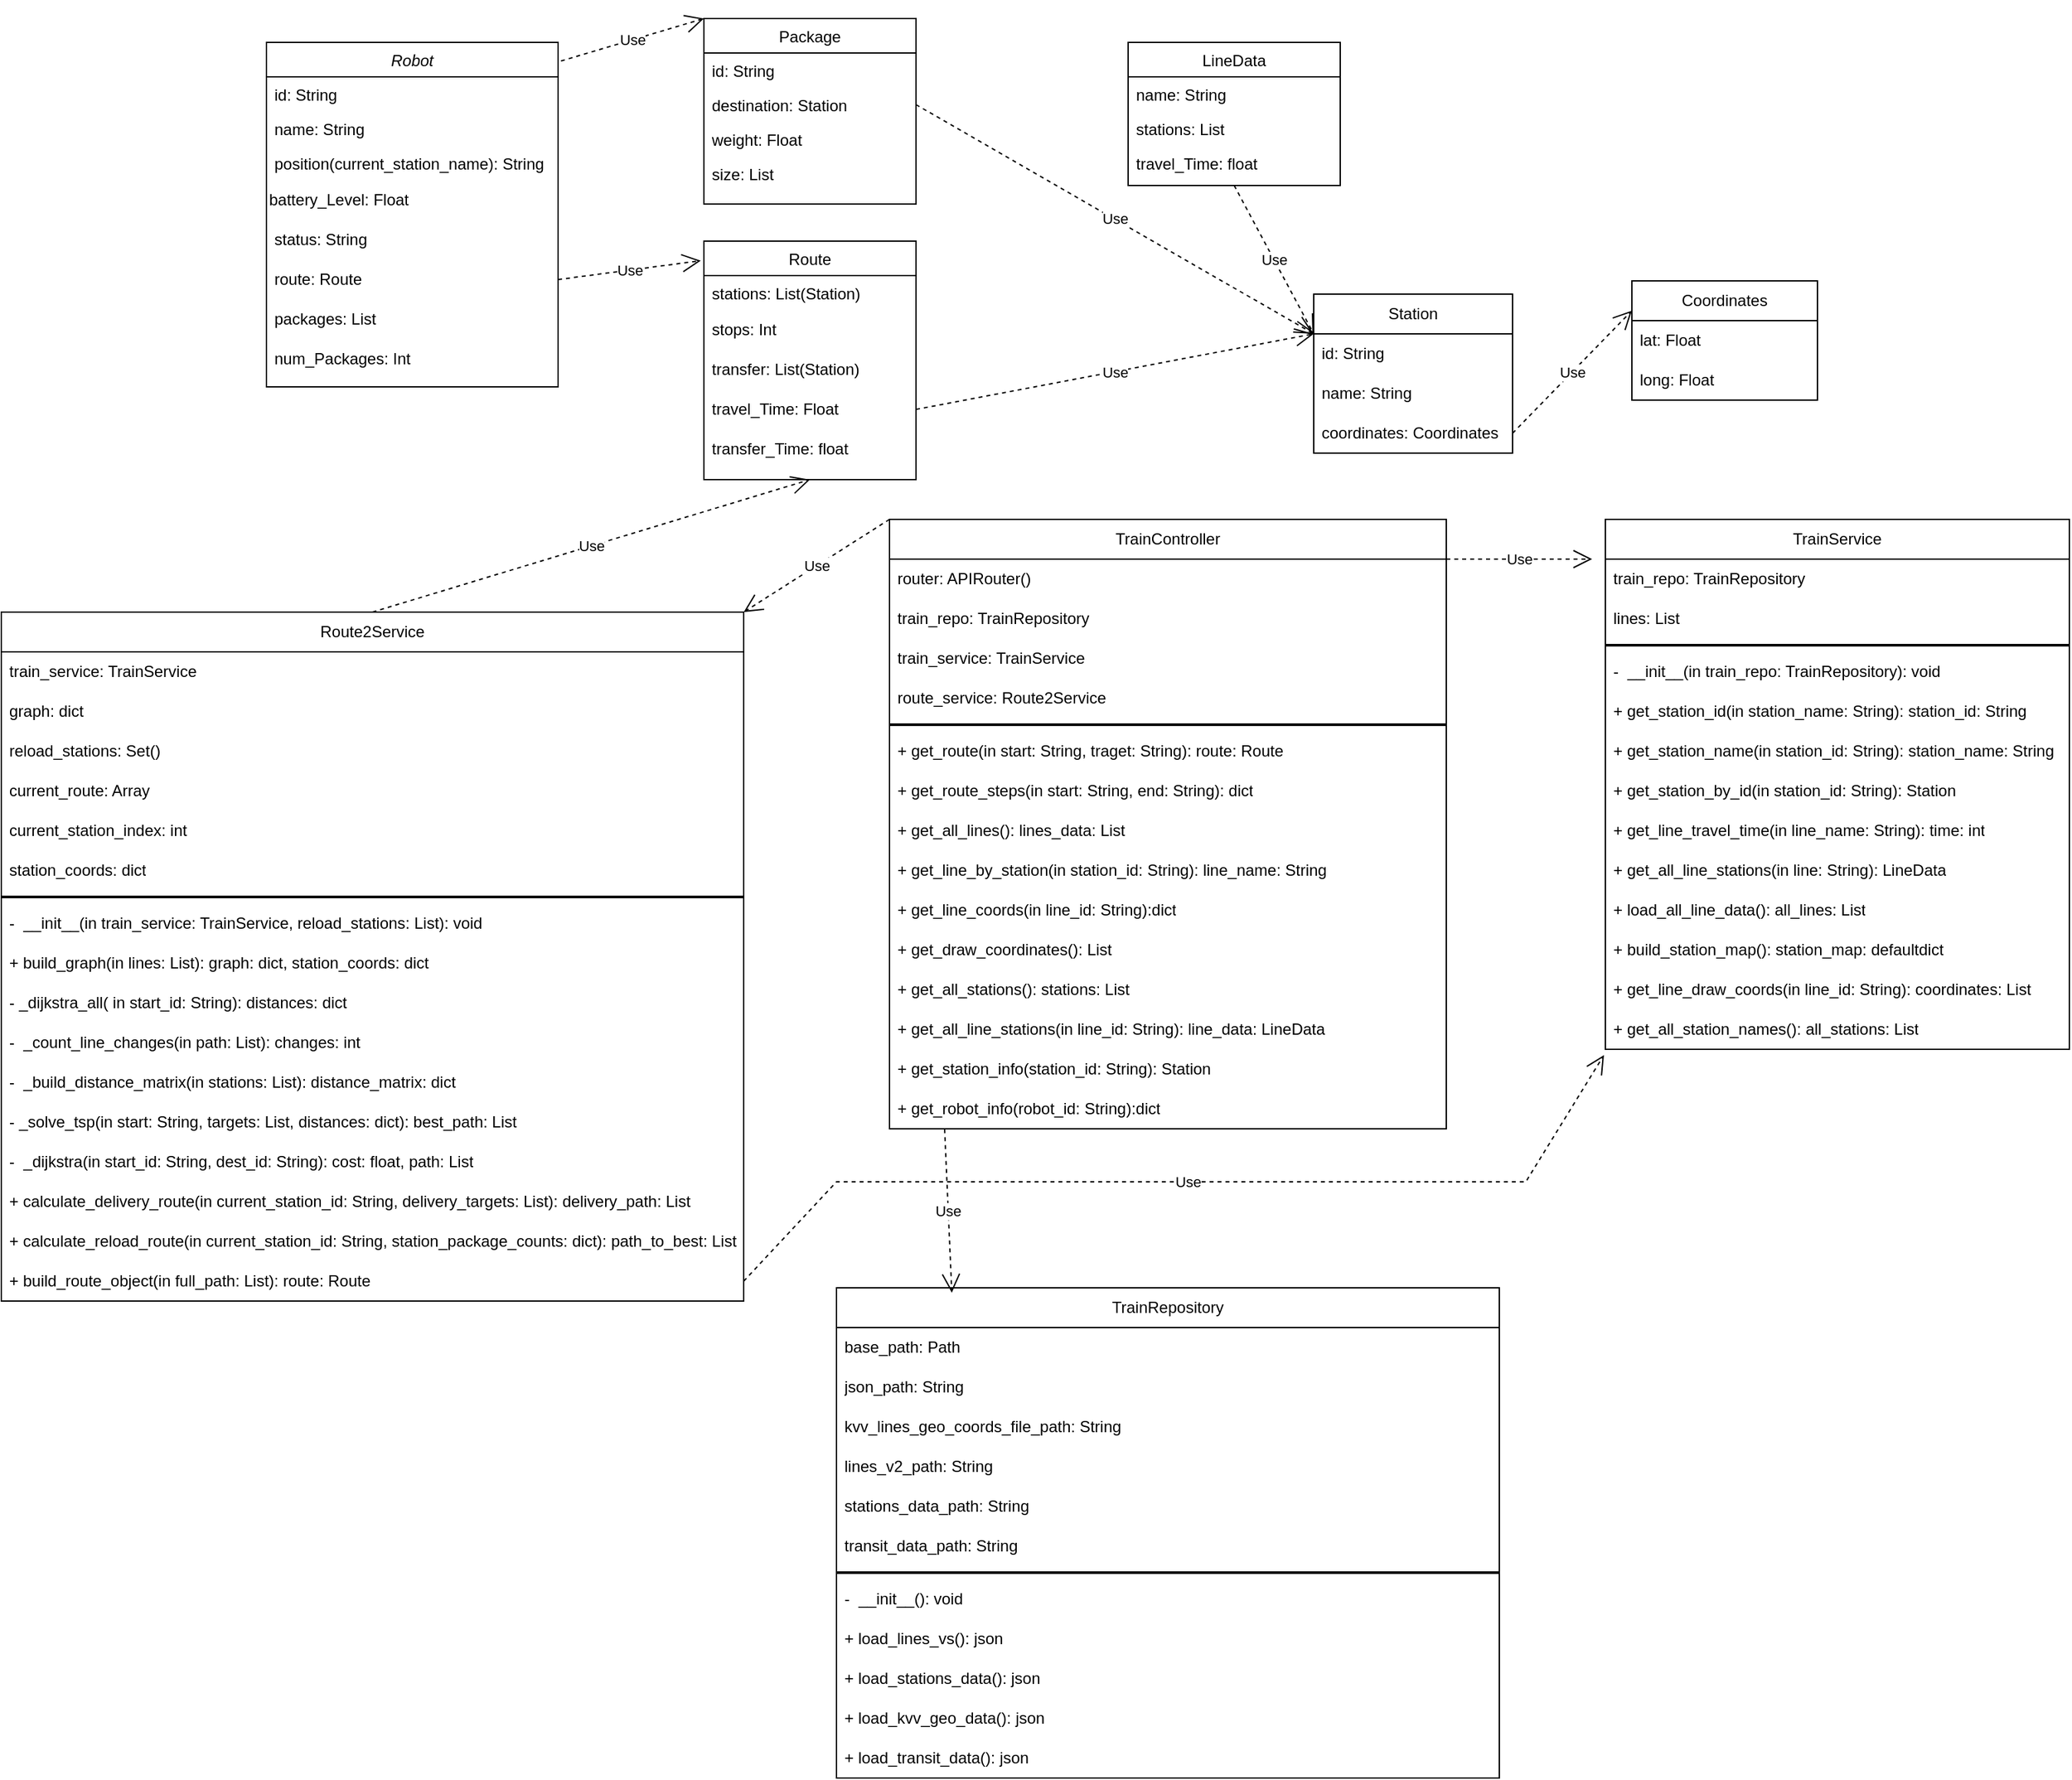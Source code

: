 <mxfile version="27.0.6">
  <diagram id="C5RBs43oDa-KdzZeNtuy" name="Page-1">
    <mxGraphModel dx="1737" dy="948" grid="1" gridSize="10" guides="1" tooltips="1" connect="1" arrows="1" fold="1" page="1" pageScale="1" pageWidth="827" pageHeight="1169" math="0" shadow="0">
      <root>
        <mxCell id="WIyWlLk6GJQsqaUBKTNV-0" />
        <mxCell id="WIyWlLk6GJQsqaUBKTNV-1" parent="WIyWlLk6GJQsqaUBKTNV-0" />
        <mxCell id="zkfFHV4jXpPFQw0GAbJ--0" value="Robot" style="swimlane;fontStyle=2;align=center;verticalAlign=top;childLayout=stackLayout;horizontal=1;startSize=26;horizontalStack=0;resizeParent=1;resizeLast=0;collapsible=1;marginBottom=0;rounded=0;shadow=0;strokeWidth=1;" parent="WIyWlLk6GJQsqaUBKTNV-1" vertex="1">
          <mxGeometry x="210" y="40" width="220" height="260" as="geometry">
            <mxRectangle x="230" y="140" width="160" height="26" as="alternateBounds" />
          </mxGeometry>
        </mxCell>
        <mxCell id="zkfFHV4jXpPFQw0GAbJ--1" value="id: String" style="text;align=left;verticalAlign=top;spacingLeft=4;spacingRight=4;overflow=hidden;rotatable=0;points=[[0,0.5],[1,0.5]];portConstraint=eastwest;" parent="zkfFHV4jXpPFQw0GAbJ--0" vertex="1">
          <mxGeometry y="26" width="220" height="26" as="geometry" />
        </mxCell>
        <mxCell id="zkfFHV4jXpPFQw0GAbJ--2" value="name: String" style="text;align=left;verticalAlign=top;spacingLeft=4;spacingRight=4;overflow=hidden;rotatable=0;points=[[0,0.5],[1,0.5]];portConstraint=eastwest;rounded=0;shadow=0;html=0;" parent="zkfFHV4jXpPFQw0GAbJ--0" vertex="1">
          <mxGeometry y="52" width="220" height="26" as="geometry" />
        </mxCell>
        <mxCell id="zkfFHV4jXpPFQw0GAbJ--3" value="position(current_station_name): String" style="text;align=left;verticalAlign=top;spacingLeft=4;spacingRight=4;overflow=hidden;rotatable=0;points=[[0,0.5],[1,0.5]];portConstraint=eastwest;rounded=0;shadow=0;html=0;" parent="zkfFHV4jXpPFQw0GAbJ--0" vertex="1">
          <mxGeometry y="78" width="220" height="26" as="geometry" />
        </mxCell>
        <mxCell id="OUTJV8kgqdNEQ4jEnF7Q-9" value="&lt;div align=&quot;left&quot;&gt;battery_Level: Float&lt;/div&gt;" style="text;html=1;align=left;verticalAlign=middle;whiteSpace=wrap;rounded=0;" parent="zkfFHV4jXpPFQw0GAbJ--0" vertex="1">
          <mxGeometry y="104" width="220" height="30" as="geometry" />
        </mxCell>
        <mxCell id="OUTJV8kgqdNEQ4jEnF7Q-10" value="status: String" style="text;strokeColor=none;fillColor=none;align=left;verticalAlign=middle;spacingLeft=4;spacingRight=4;overflow=hidden;points=[[0,0.5],[1,0.5]];portConstraint=eastwest;rotatable=0;whiteSpace=wrap;html=1;" parent="zkfFHV4jXpPFQw0GAbJ--0" vertex="1">
          <mxGeometry y="134" width="220" height="30" as="geometry" />
        </mxCell>
        <mxCell id="OUTJV8kgqdNEQ4jEnF7Q-11" value="route: Route" style="text;strokeColor=none;fillColor=none;align=left;verticalAlign=middle;spacingLeft=4;spacingRight=4;overflow=hidden;points=[[0,0.5],[1,0.5]];portConstraint=eastwest;rotatable=0;whiteSpace=wrap;html=1;" parent="zkfFHV4jXpPFQw0GAbJ--0" vertex="1">
          <mxGeometry y="164" width="220" height="30" as="geometry" />
        </mxCell>
        <mxCell id="OUTJV8kgqdNEQ4jEnF7Q-12" value="packages: List" style="text;strokeColor=none;fillColor=none;align=left;verticalAlign=middle;spacingLeft=4;spacingRight=4;overflow=hidden;points=[[0,0.5],[1,0.5]];portConstraint=eastwest;rotatable=0;whiteSpace=wrap;html=1;" parent="zkfFHV4jXpPFQw0GAbJ--0" vertex="1">
          <mxGeometry y="194" width="220" height="30" as="geometry" />
        </mxCell>
        <mxCell id="OUTJV8kgqdNEQ4jEnF7Q-13" value="num_Packages: Int" style="text;strokeColor=none;fillColor=none;align=left;verticalAlign=middle;spacingLeft=4;spacingRight=4;overflow=hidden;points=[[0,0.5],[1,0.5]];portConstraint=eastwest;rotatable=0;whiteSpace=wrap;html=1;" parent="zkfFHV4jXpPFQw0GAbJ--0" vertex="1">
          <mxGeometry y="224" width="220" height="30" as="geometry" />
        </mxCell>
        <mxCell id="zkfFHV4jXpPFQw0GAbJ--6" value="Package" style="swimlane;fontStyle=0;align=center;verticalAlign=top;childLayout=stackLayout;horizontal=1;startSize=26;horizontalStack=0;resizeParent=1;resizeLast=0;collapsible=1;marginBottom=0;rounded=0;shadow=0;strokeWidth=1;" parent="WIyWlLk6GJQsqaUBKTNV-1" vertex="1">
          <mxGeometry x="540" y="22" width="160" height="140" as="geometry">
            <mxRectangle x="130" y="380" width="160" height="26" as="alternateBounds" />
          </mxGeometry>
        </mxCell>
        <mxCell id="zkfFHV4jXpPFQw0GAbJ--7" value="id: String" style="text;align=left;verticalAlign=top;spacingLeft=4;spacingRight=4;overflow=hidden;rotatable=0;points=[[0,0.5],[1,0.5]];portConstraint=eastwest;" parent="zkfFHV4jXpPFQw0GAbJ--6" vertex="1">
          <mxGeometry y="26" width="160" height="26" as="geometry" />
        </mxCell>
        <mxCell id="zkfFHV4jXpPFQw0GAbJ--8" value="destination: Station" style="text;align=left;verticalAlign=top;spacingLeft=4;spacingRight=4;overflow=hidden;rotatable=0;points=[[0,0.5],[1,0.5]];portConstraint=eastwest;rounded=0;shadow=0;html=0;" parent="zkfFHV4jXpPFQw0GAbJ--6" vertex="1">
          <mxGeometry y="52" width="160" height="26" as="geometry" />
        </mxCell>
        <mxCell id="zkfFHV4jXpPFQw0GAbJ--10" value="weight: Float" style="text;align=left;verticalAlign=top;spacingLeft=4;spacingRight=4;overflow=hidden;rotatable=0;points=[[0,0.5],[1,0.5]];portConstraint=eastwest;fontStyle=0" parent="zkfFHV4jXpPFQw0GAbJ--6" vertex="1">
          <mxGeometry y="78" width="160" height="26" as="geometry" />
        </mxCell>
        <mxCell id="zkfFHV4jXpPFQw0GAbJ--11" value="size: List" style="text;align=left;verticalAlign=top;spacingLeft=4;spacingRight=4;overflow=hidden;rotatable=0;points=[[0,0.5],[1,0.5]];portConstraint=eastwest;" parent="zkfFHV4jXpPFQw0GAbJ--6" vertex="1">
          <mxGeometry y="104" width="160" height="26" as="geometry" />
        </mxCell>
        <mxCell id="zkfFHV4jXpPFQw0GAbJ--13" value="Route" style="swimlane;fontStyle=0;align=center;verticalAlign=top;childLayout=stackLayout;horizontal=1;startSize=26;horizontalStack=0;resizeParent=1;resizeLast=0;collapsible=1;marginBottom=0;rounded=0;shadow=0;strokeWidth=1;" parent="WIyWlLk6GJQsqaUBKTNV-1" vertex="1">
          <mxGeometry x="540" y="190" width="160" height="180" as="geometry">
            <mxRectangle x="340" y="380" width="170" height="26" as="alternateBounds" />
          </mxGeometry>
        </mxCell>
        <mxCell id="zkfFHV4jXpPFQw0GAbJ--14" value="stations: List(Station)" style="text;align=left;verticalAlign=top;spacingLeft=4;spacingRight=4;overflow=hidden;rotatable=0;points=[[0,0.5],[1,0.5]];portConstraint=eastwest;" parent="zkfFHV4jXpPFQw0GAbJ--13" vertex="1">
          <mxGeometry y="26" width="160" height="26" as="geometry" />
        </mxCell>
        <mxCell id="OUTJV8kgqdNEQ4jEnF7Q-15" value="stops: Int" style="text;strokeColor=none;fillColor=none;align=left;verticalAlign=middle;spacingLeft=4;spacingRight=4;overflow=hidden;points=[[0,0.5],[1,0.5]];portConstraint=eastwest;rotatable=0;whiteSpace=wrap;html=1;" parent="zkfFHV4jXpPFQw0GAbJ--13" vertex="1">
          <mxGeometry y="52" width="160" height="30" as="geometry" />
        </mxCell>
        <mxCell id="OUTJV8kgqdNEQ4jEnF7Q-16" value="transfer: List(Station)" style="text;strokeColor=none;fillColor=none;align=left;verticalAlign=middle;spacingLeft=4;spacingRight=4;overflow=hidden;points=[[0,0.5],[1,0.5]];portConstraint=eastwest;rotatable=0;whiteSpace=wrap;html=1;" parent="zkfFHV4jXpPFQw0GAbJ--13" vertex="1">
          <mxGeometry y="82" width="160" height="30" as="geometry" />
        </mxCell>
        <mxCell id="OUTJV8kgqdNEQ4jEnF7Q-17" value="travel_Time: Float" style="text;strokeColor=none;fillColor=none;align=left;verticalAlign=middle;spacingLeft=4;spacingRight=4;overflow=hidden;points=[[0,0.5],[1,0.5]];portConstraint=eastwest;rotatable=0;whiteSpace=wrap;html=1;" parent="zkfFHV4jXpPFQw0GAbJ--13" vertex="1">
          <mxGeometry y="112" width="160" height="30" as="geometry" />
        </mxCell>
        <mxCell id="OUTJV8kgqdNEQ4jEnF7Q-18" value="transfer_Time: float" style="text;strokeColor=none;fillColor=none;align=left;verticalAlign=middle;spacingLeft=4;spacingRight=4;overflow=hidden;points=[[0,0.5],[1,0.5]];portConstraint=eastwest;rotatable=0;whiteSpace=wrap;html=1;" parent="zkfFHV4jXpPFQw0GAbJ--13" vertex="1">
          <mxGeometry y="142" width="160" height="30" as="geometry" />
        </mxCell>
        <mxCell id="zkfFHV4jXpPFQw0GAbJ--17" value="LineData" style="swimlane;fontStyle=0;align=center;verticalAlign=top;childLayout=stackLayout;horizontal=1;startSize=26;horizontalStack=0;resizeParent=1;resizeLast=0;collapsible=1;marginBottom=0;rounded=0;shadow=0;strokeWidth=1;" parent="WIyWlLk6GJQsqaUBKTNV-1" vertex="1">
          <mxGeometry x="860" y="40" width="160" height="108" as="geometry">
            <mxRectangle x="550" y="140" width="160" height="26" as="alternateBounds" />
          </mxGeometry>
        </mxCell>
        <mxCell id="zkfFHV4jXpPFQw0GAbJ--18" value="name: String" style="text;align=left;verticalAlign=top;spacingLeft=4;spacingRight=4;overflow=hidden;rotatable=0;points=[[0,0.5],[1,0.5]];portConstraint=eastwest;" parent="zkfFHV4jXpPFQw0GAbJ--17" vertex="1">
          <mxGeometry y="26" width="160" height="26" as="geometry" />
        </mxCell>
        <mxCell id="zkfFHV4jXpPFQw0GAbJ--19" value="stations: List" style="text;align=left;verticalAlign=top;spacingLeft=4;spacingRight=4;overflow=hidden;rotatable=0;points=[[0,0.5],[1,0.5]];portConstraint=eastwest;rounded=0;shadow=0;html=0;" parent="zkfFHV4jXpPFQw0GAbJ--17" vertex="1">
          <mxGeometry y="52" width="160" height="26" as="geometry" />
        </mxCell>
        <mxCell id="zkfFHV4jXpPFQw0GAbJ--20" value="travel_Time: float" style="text;align=left;verticalAlign=top;spacingLeft=4;spacingRight=4;overflow=hidden;rotatable=0;points=[[0,0.5],[1,0.5]];portConstraint=eastwest;rounded=0;shadow=0;html=0;" parent="zkfFHV4jXpPFQw0GAbJ--17" vertex="1">
          <mxGeometry y="78" width="160" height="26" as="geometry" />
        </mxCell>
        <mxCell id="OUTJV8kgqdNEQ4jEnF7Q-5" value="Coordinates" style="swimlane;fontStyle=0;childLayout=stackLayout;horizontal=1;startSize=30;horizontalStack=0;resizeParent=1;resizeParentMax=0;resizeLast=0;collapsible=1;marginBottom=0;whiteSpace=wrap;html=1;" parent="WIyWlLk6GJQsqaUBKTNV-1" vertex="1">
          <mxGeometry x="1240" y="220" width="140" height="90" as="geometry" />
        </mxCell>
        <mxCell id="OUTJV8kgqdNEQ4jEnF7Q-6" value="lat: Float" style="text;strokeColor=none;fillColor=none;align=left;verticalAlign=middle;spacingLeft=4;spacingRight=4;overflow=hidden;points=[[0,0.5],[1,0.5]];portConstraint=eastwest;rotatable=0;whiteSpace=wrap;html=1;" parent="OUTJV8kgqdNEQ4jEnF7Q-5" vertex="1">
          <mxGeometry y="30" width="140" height="30" as="geometry" />
        </mxCell>
        <mxCell id="OUTJV8kgqdNEQ4jEnF7Q-7" value="long: Float" style="text;strokeColor=none;fillColor=none;align=left;verticalAlign=middle;spacingLeft=4;spacingRight=4;overflow=hidden;points=[[0,0.5],[1,0.5]];portConstraint=eastwest;rotatable=0;whiteSpace=wrap;html=1;" parent="OUTJV8kgqdNEQ4jEnF7Q-5" vertex="1">
          <mxGeometry y="60" width="140" height="30" as="geometry" />
        </mxCell>
        <mxCell id="OUTJV8kgqdNEQ4jEnF7Q-19" value="Route2Service" style="swimlane;fontStyle=0;childLayout=stackLayout;horizontal=1;startSize=30;horizontalStack=0;resizeParent=1;resizeParentMax=0;resizeLast=0;collapsible=1;marginBottom=0;whiteSpace=wrap;html=1;" parent="WIyWlLk6GJQsqaUBKTNV-1" vertex="1">
          <mxGeometry x="10" y="470" width="560" height="520" as="geometry" />
        </mxCell>
        <mxCell id="OUTJV8kgqdNEQ4jEnF7Q-20" value="train_service: TrainService" style="text;strokeColor=none;fillColor=none;align=left;verticalAlign=middle;spacingLeft=4;spacingRight=4;overflow=hidden;points=[[0,0.5],[1,0.5]];portConstraint=eastwest;rotatable=0;whiteSpace=wrap;html=1;" parent="OUTJV8kgqdNEQ4jEnF7Q-19" vertex="1">
          <mxGeometry y="30" width="560" height="30" as="geometry" />
        </mxCell>
        <mxCell id="OUTJV8kgqdNEQ4jEnF7Q-21" value="graph: dict" style="text;strokeColor=none;fillColor=none;align=left;verticalAlign=middle;spacingLeft=4;spacingRight=4;overflow=hidden;points=[[0,0.5],[1,0.5]];portConstraint=eastwest;rotatable=0;whiteSpace=wrap;html=1;" parent="OUTJV8kgqdNEQ4jEnF7Q-19" vertex="1">
          <mxGeometry y="60" width="560" height="30" as="geometry" />
        </mxCell>
        <mxCell id="OUTJV8kgqdNEQ4jEnF7Q-22" value="reload_stations: Set()" style="text;strokeColor=none;fillColor=none;align=left;verticalAlign=middle;spacingLeft=4;spacingRight=4;overflow=hidden;points=[[0,0.5],[1,0.5]];portConstraint=eastwest;rotatable=0;whiteSpace=wrap;html=1;" parent="OUTJV8kgqdNEQ4jEnF7Q-19" vertex="1">
          <mxGeometry y="90" width="560" height="30" as="geometry" />
        </mxCell>
        <mxCell id="OUTJV8kgqdNEQ4jEnF7Q-40" value="current_route: Array" style="text;strokeColor=none;fillColor=none;align=left;verticalAlign=middle;spacingLeft=4;spacingRight=4;overflow=hidden;points=[[0,0.5],[1,0.5]];portConstraint=eastwest;rotatable=0;whiteSpace=wrap;html=1;" parent="OUTJV8kgqdNEQ4jEnF7Q-19" vertex="1">
          <mxGeometry y="120" width="560" height="30" as="geometry" />
        </mxCell>
        <mxCell id="OUTJV8kgqdNEQ4jEnF7Q-41" value="current_station_index: int" style="text;strokeColor=none;fillColor=none;align=left;verticalAlign=middle;spacingLeft=4;spacingRight=4;overflow=hidden;points=[[0,0.5],[1,0.5]];portConstraint=eastwest;rotatable=0;whiteSpace=wrap;html=1;" parent="OUTJV8kgqdNEQ4jEnF7Q-19" vertex="1">
          <mxGeometry y="150" width="560" height="30" as="geometry" />
        </mxCell>
        <mxCell id="OUTJV8kgqdNEQ4jEnF7Q-42" value="station_coords: dict" style="text;strokeColor=none;fillColor=none;align=left;verticalAlign=middle;spacingLeft=4;spacingRight=4;overflow=hidden;points=[[0,0.5],[1,0.5]];portConstraint=eastwest;rotatable=0;whiteSpace=wrap;html=1;" parent="OUTJV8kgqdNEQ4jEnF7Q-19" vertex="1">
          <mxGeometry y="180" width="560" height="30" as="geometry" />
        </mxCell>
        <mxCell id="OUTJV8kgqdNEQ4jEnF7Q-38" value="" style="line;strokeWidth=2;html=1;" parent="OUTJV8kgqdNEQ4jEnF7Q-19" vertex="1">
          <mxGeometry y="210" width="560" height="10" as="geometry" />
        </mxCell>
        <mxCell id="OUTJV8kgqdNEQ4jEnF7Q-39" value="-&amp;nbsp; __init__(in train_service: TrainService, reload_stations: List): void" style="text;strokeColor=none;fillColor=none;align=left;verticalAlign=middle;spacingLeft=4;spacingRight=4;overflow=hidden;points=[[0,0.5],[1,0.5]];portConstraint=eastwest;rotatable=0;whiteSpace=wrap;html=1;" parent="OUTJV8kgqdNEQ4jEnF7Q-19" vertex="1">
          <mxGeometry y="220" width="560" height="30" as="geometry" />
        </mxCell>
        <mxCell id="OUTJV8kgqdNEQ4jEnF7Q-43" value="+ build_graph(in lines: List): graph: dict, station_coords: dict" style="text;strokeColor=none;fillColor=none;align=left;verticalAlign=middle;spacingLeft=4;spacingRight=4;overflow=hidden;points=[[0,0.5],[1,0.5]];portConstraint=eastwest;rotatable=0;whiteSpace=wrap;html=1;" parent="OUTJV8kgqdNEQ4jEnF7Q-19" vertex="1">
          <mxGeometry y="250" width="560" height="30" as="geometry" />
        </mxCell>
        <mxCell id="OUTJV8kgqdNEQ4jEnF7Q-44" value="- _dijkstra_all( in start_id: String): distances: dict" style="text;strokeColor=none;fillColor=none;align=left;verticalAlign=middle;spacingLeft=4;spacingRight=4;overflow=hidden;points=[[0,0.5],[1,0.5]];portConstraint=eastwest;rotatable=0;whiteSpace=wrap;html=1;" parent="OUTJV8kgqdNEQ4jEnF7Q-19" vertex="1">
          <mxGeometry y="280" width="560" height="30" as="geometry" />
        </mxCell>
        <mxCell id="OUTJV8kgqdNEQ4jEnF7Q-45" value="&lt;div&gt;-&amp;nbsp; _count_line_changes(in path: List): changes: int&lt;/div&gt;" style="text;strokeColor=none;fillColor=none;align=left;verticalAlign=middle;spacingLeft=4;spacingRight=4;overflow=hidden;points=[[0,0.5],[1,0.5]];portConstraint=eastwest;rotatable=0;whiteSpace=wrap;html=1;" parent="OUTJV8kgqdNEQ4jEnF7Q-19" vertex="1">
          <mxGeometry y="310" width="560" height="30" as="geometry" />
        </mxCell>
        <mxCell id="OUTJV8kgqdNEQ4jEnF7Q-46" value="-&amp;nbsp; _build_distance_matrix(in stations: List): distance_matrix: dict" style="text;strokeColor=none;fillColor=none;align=left;verticalAlign=middle;spacingLeft=4;spacingRight=4;overflow=hidden;points=[[0,0.5],[1,0.5]];portConstraint=eastwest;rotatable=0;whiteSpace=wrap;html=1;" parent="OUTJV8kgqdNEQ4jEnF7Q-19" vertex="1">
          <mxGeometry y="340" width="560" height="30" as="geometry" />
        </mxCell>
        <mxCell id="OUTJV8kgqdNEQ4jEnF7Q-47" value="- _solve_tsp(in start: String, targets: List, distances: dict): best_path: List" style="text;strokeColor=none;fillColor=none;align=left;verticalAlign=middle;spacingLeft=4;spacingRight=4;overflow=hidden;points=[[0,0.5],[1,0.5]];portConstraint=eastwest;rotatable=0;whiteSpace=wrap;html=1;" parent="OUTJV8kgqdNEQ4jEnF7Q-19" vertex="1">
          <mxGeometry y="370" width="560" height="30" as="geometry" />
        </mxCell>
        <mxCell id="OUTJV8kgqdNEQ4jEnF7Q-48" value="-&amp;nbsp; _dijkstra(in start_id: String, dest_id: String): cost: float, path: List" style="text;strokeColor=none;fillColor=none;align=left;verticalAlign=middle;spacingLeft=4;spacingRight=4;overflow=hidden;points=[[0,0.5],[1,0.5]];portConstraint=eastwest;rotatable=0;whiteSpace=wrap;html=1;" parent="OUTJV8kgqdNEQ4jEnF7Q-19" vertex="1">
          <mxGeometry y="400" width="560" height="30" as="geometry" />
        </mxCell>
        <mxCell id="OUTJV8kgqdNEQ4jEnF7Q-49" value="+ calculate_delivery_route(in current_station_id: String, delivery_targets: List): delivery_path: List" style="text;strokeColor=none;fillColor=none;align=left;verticalAlign=middle;spacingLeft=4;spacingRight=4;overflow=hidden;points=[[0,0.5],[1,0.5]];portConstraint=eastwest;rotatable=0;whiteSpace=wrap;html=1;" parent="OUTJV8kgqdNEQ4jEnF7Q-19" vertex="1">
          <mxGeometry y="430" width="560" height="30" as="geometry" />
        </mxCell>
        <mxCell id="OUTJV8kgqdNEQ4jEnF7Q-50" value="+ calculate_reload_route(in current_station_id: String, station_package_counts: dict): path_to_best: List" style="text;strokeColor=none;fillColor=none;align=left;verticalAlign=middle;spacingLeft=4;spacingRight=4;overflow=hidden;points=[[0,0.5],[1,0.5]];portConstraint=eastwest;rotatable=0;whiteSpace=wrap;html=1;" parent="OUTJV8kgqdNEQ4jEnF7Q-19" vertex="1">
          <mxGeometry y="460" width="560" height="30" as="geometry" />
        </mxCell>
        <mxCell id="OUTJV8kgqdNEQ4jEnF7Q-51" value="+ build_route_object(in full_path: List): route: Route" style="text;strokeColor=none;fillColor=none;align=left;verticalAlign=middle;spacingLeft=4;spacingRight=4;overflow=hidden;points=[[0,0.5],[1,0.5]];portConstraint=eastwest;rotatable=0;whiteSpace=wrap;html=1;" parent="OUTJV8kgqdNEQ4jEnF7Q-19" vertex="1">
          <mxGeometry y="490" width="560" height="30" as="geometry" />
        </mxCell>
        <mxCell id="OUTJV8kgqdNEQ4jEnF7Q-31" value="TrainService" style="swimlane;fontStyle=0;childLayout=stackLayout;horizontal=1;startSize=30;horizontalStack=0;resizeParent=1;resizeParentMax=0;resizeLast=0;collapsible=1;marginBottom=0;whiteSpace=wrap;html=1;" parent="WIyWlLk6GJQsqaUBKTNV-1" vertex="1">
          <mxGeometry x="1220" y="400" width="350" height="400" as="geometry" />
        </mxCell>
        <mxCell id="OUTJV8kgqdNEQ4jEnF7Q-32" value="train_repo: TrainRepository" style="text;strokeColor=none;fillColor=none;align=left;verticalAlign=middle;spacingLeft=4;spacingRight=4;overflow=hidden;points=[[0,0.5],[1,0.5]];portConstraint=eastwest;rotatable=0;whiteSpace=wrap;html=1;" parent="OUTJV8kgqdNEQ4jEnF7Q-31" vertex="1">
          <mxGeometry y="30" width="350" height="30" as="geometry" />
        </mxCell>
        <mxCell id="OUTJV8kgqdNEQ4jEnF7Q-33" value="lines: List" style="text;strokeColor=none;fillColor=none;align=left;verticalAlign=middle;spacingLeft=4;spacingRight=4;overflow=hidden;points=[[0,0.5],[1,0.5]];portConstraint=eastwest;rotatable=0;whiteSpace=wrap;html=1;" parent="OUTJV8kgqdNEQ4jEnF7Q-31" vertex="1">
          <mxGeometry y="60" width="350" height="30" as="geometry" />
        </mxCell>
        <mxCell id="OUTJV8kgqdNEQ4jEnF7Q-52" value="" style="line;strokeWidth=2;html=1;" parent="OUTJV8kgqdNEQ4jEnF7Q-31" vertex="1">
          <mxGeometry y="90" width="350" height="10" as="geometry" />
        </mxCell>
        <mxCell id="OUTJV8kgqdNEQ4jEnF7Q-79" value="-&amp;nbsp; __init__(in train_repo: TrainRepository): void" style="text;strokeColor=none;fillColor=none;align=left;verticalAlign=middle;spacingLeft=4;spacingRight=4;overflow=hidden;points=[[0,0.5],[1,0.5]];portConstraint=eastwest;rotatable=0;whiteSpace=wrap;html=1;" parent="OUTJV8kgqdNEQ4jEnF7Q-31" vertex="1">
          <mxGeometry y="100" width="350" height="30" as="geometry" />
        </mxCell>
        <mxCell id="OUTJV8kgqdNEQ4jEnF7Q-34" value="+ get_station_id(in station_name: String): station_id: String" style="text;strokeColor=none;fillColor=none;align=left;verticalAlign=middle;spacingLeft=4;spacingRight=4;overflow=hidden;points=[[0,0.5],[1,0.5]];portConstraint=eastwest;rotatable=0;whiteSpace=wrap;html=1;" parent="OUTJV8kgqdNEQ4jEnF7Q-31" vertex="1">
          <mxGeometry y="130" width="350" height="30" as="geometry" />
        </mxCell>
        <mxCell id="OUTJV8kgqdNEQ4jEnF7Q-53" value="+ get_station_name(in station_id: String): station_name: String" style="text;strokeColor=none;fillColor=none;align=left;verticalAlign=middle;spacingLeft=4;spacingRight=4;overflow=hidden;points=[[0,0.5],[1,0.5]];portConstraint=eastwest;rotatable=0;whiteSpace=wrap;html=1;" parent="OUTJV8kgqdNEQ4jEnF7Q-31" vertex="1">
          <mxGeometry y="160" width="350" height="30" as="geometry" />
        </mxCell>
        <mxCell id="OUTJV8kgqdNEQ4jEnF7Q-54" value="+ get_station_by_id(in station_id: String): Station" style="text;strokeColor=none;fillColor=none;align=left;verticalAlign=middle;spacingLeft=4;spacingRight=4;overflow=hidden;points=[[0,0.5],[1,0.5]];portConstraint=eastwest;rotatable=0;whiteSpace=wrap;html=1;" parent="OUTJV8kgqdNEQ4jEnF7Q-31" vertex="1">
          <mxGeometry y="190" width="350" height="30" as="geometry" />
        </mxCell>
        <mxCell id="OUTJV8kgqdNEQ4jEnF7Q-55" value="+ get_line_travel_time(in line_name: String): time: int" style="text;strokeColor=none;fillColor=none;align=left;verticalAlign=middle;spacingLeft=4;spacingRight=4;overflow=hidden;points=[[0,0.5],[1,0.5]];portConstraint=eastwest;rotatable=0;whiteSpace=wrap;html=1;" parent="OUTJV8kgqdNEQ4jEnF7Q-31" vertex="1">
          <mxGeometry y="220" width="350" height="30" as="geometry" />
        </mxCell>
        <mxCell id="OUTJV8kgqdNEQ4jEnF7Q-57" value="+ get_all_line_stations(in line: String): LineData" style="text;strokeColor=none;fillColor=none;align=left;verticalAlign=middle;spacingLeft=4;spacingRight=4;overflow=hidden;points=[[0,0.5],[1,0.5]];portConstraint=eastwest;rotatable=0;whiteSpace=wrap;html=1;" parent="OUTJV8kgqdNEQ4jEnF7Q-31" vertex="1">
          <mxGeometry y="250" width="350" height="30" as="geometry" />
        </mxCell>
        <mxCell id="OUTJV8kgqdNEQ4jEnF7Q-56" value="+ load_all_line_data(): all_lines: List" style="text;strokeColor=none;fillColor=none;align=left;verticalAlign=middle;spacingLeft=4;spacingRight=4;overflow=hidden;points=[[0,0.5],[1,0.5]];portConstraint=eastwest;rotatable=0;whiteSpace=wrap;html=1;" parent="OUTJV8kgqdNEQ4jEnF7Q-31" vertex="1">
          <mxGeometry y="280" width="350" height="30" as="geometry" />
        </mxCell>
        <mxCell id="OUTJV8kgqdNEQ4jEnF7Q-58" value="+ build_station_map(): station_map: defaultdict" style="text;strokeColor=none;fillColor=none;align=left;verticalAlign=middle;spacingLeft=4;spacingRight=4;overflow=hidden;points=[[0,0.5],[1,0.5]];portConstraint=eastwest;rotatable=0;whiteSpace=wrap;html=1;" parent="OUTJV8kgqdNEQ4jEnF7Q-31" vertex="1">
          <mxGeometry y="310" width="350" height="30" as="geometry" />
        </mxCell>
        <mxCell id="OUTJV8kgqdNEQ4jEnF7Q-59" value="+ get_line_draw_coords(in line_id: String): coordinates: List" style="text;strokeColor=none;fillColor=none;align=left;verticalAlign=middle;spacingLeft=4;spacingRight=4;overflow=hidden;points=[[0,0.5],[1,0.5]];portConstraint=eastwest;rotatable=0;whiteSpace=wrap;html=1;" parent="OUTJV8kgqdNEQ4jEnF7Q-31" vertex="1">
          <mxGeometry y="340" width="350" height="30" as="geometry" />
        </mxCell>
        <mxCell id="OUTJV8kgqdNEQ4jEnF7Q-60" value="+ get_all_station_names(): all_stations: List" style="text;strokeColor=none;fillColor=none;align=left;verticalAlign=middle;spacingLeft=4;spacingRight=4;overflow=hidden;points=[[0,0.5],[1,0.5]];portConstraint=eastwest;rotatable=0;whiteSpace=wrap;html=1;" parent="OUTJV8kgqdNEQ4jEnF7Q-31" vertex="1">
          <mxGeometry y="370" width="350" height="30" as="geometry" />
        </mxCell>
        <mxCell id="OUTJV8kgqdNEQ4jEnF7Q-61" value="TrainRepository" style="swimlane;fontStyle=0;childLayout=stackLayout;horizontal=1;startSize=30;horizontalStack=0;resizeParent=1;resizeParentMax=0;resizeLast=0;collapsible=1;marginBottom=0;whiteSpace=wrap;html=1;" parent="WIyWlLk6GJQsqaUBKTNV-1" vertex="1">
          <mxGeometry x="640" y="980" width="500" height="370" as="geometry" />
        </mxCell>
        <mxCell id="OUTJV8kgqdNEQ4jEnF7Q-62" value="base_path: Path" style="text;strokeColor=none;fillColor=none;align=left;verticalAlign=middle;spacingLeft=4;spacingRight=4;overflow=hidden;points=[[0,0.5],[1,0.5]];portConstraint=eastwest;rotatable=0;whiteSpace=wrap;html=1;" parent="OUTJV8kgqdNEQ4jEnF7Q-61" vertex="1">
          <mxGeometry y="30" width="500" height="30" as="geometry" />
        </mxCell>
        <mxCell id="OUTJV8kgqdNEQ4jEnF7Q-63" value="json_path: String" style="text;strokeColor=none;fillColor=none;align=left;verticalAlign=middle;spacingLeft=4;spacingRight=4;overflow=hidden;points=[[0,0.5],[1,0.5]];portConstraint=eastwest;rotatable=0;whiteSpace=wrap;html=1;" parent="OUTJV8kgqdNEQ4jEnF7Q-61" vertex="1">
          <mxGeometry y="60" width="500" height="30" as="geometry" />
        </mxCell>
        <mxCell id="OUTJV8kgqdNEQ4jEnF7Q-64" value="&lt;div&gt;kvv_lines_geo_coords_file_path: String&lt;/div&gt;" style="text;strokeColor=none;fillColor=none;align=left;verticalAlign=middle;spacingLeft=4;spacingRight=4;overflow=hidden;points=[[0,0.5],[1,0.5]];portConstraint=eastwest;rotatable=0;whiteSpace=wrap;html=1;" parent="OUTJV8kgqdNEQ4jEnF7Q-61" vertex="1">
          <mxGeometry y="90" width="500" height="30" as="geometry" />
        </mxCell>
        <mxCell id="OUTJV8kgqdNEQ4jEnF7Q-65" value="lines_v2_path: String" style="text;strokeColor=none;fillColor=none;align=left;verticalAlign=middle;spacingLeft=4;spacingRight=4;overflow=hidden;points=[[0,0.5],[1,0.5]];portConstraint=eastwest;rotatable=0;whiteSpace=wrap;html=1;" parent="OUTJV8kgqdNEQ4jEnF7Q-61" vertex="1">
          <mxGeometry y="120" width="500" height="30" as="geometry" />
        </mxCell>
        <mxCell id="OUTJV8kgqdNEQ4jEnF7Q-66" value="stations_data_path: String" style="text;strokeColor=none;fillColor=none;align=left;verticalAlign=middle;spacingLeft=4;spacingRight=4;overflow=hidden;points=[[0,0.5],[1,0.5]];portConstraint=eastwest;rotatable=0;whiteSpace=wrap;html=1;" parent="OUTJV8kgqdNEQ4jEnF7Q-61" vertex="1">
          <mxGeometry y="150" width="500" height="30" as="geometry" />
        </mxCell>
        <mxCell id="OUTJV8kgqdNEQ4jEnF7Q-67" value="transit_data_path: String" style="text;strokeColor=none;fillColor=none;align=left;verticalAlign=middle;spacingLeft=4;spacingRight=4;overflow=hidden;points=[[0,0.5],[1,0.5]];portConstraint=eastwest;rotatable=0;whiteSpace=wrap;html=1;" parent="OUTJV8kgqdNEQ4jEnF7Q-61" vertex="1">
          <mxGeometry y="180" width="500" height="30" as="geometry" />
        </mxCell>
        <mxCell id="OUTJV8kgqdNEQ4jEnF7Q-69" value="" style="line;strokeWidth=2;html=1;" parent="OUTJV8kgqdNEQ4jEnF7Q-61" vertex="1">
          <mxGeometry y="210" width="500" height="10" as="geometry" />
        </mxCell>
        <mxCell id="OUTJV8kgqdNEQ4jEnF7Q-80" value="-&amp;nbsp; __init__(): void " style="text;strokeColor=none;fillColor=none;align=left;verticalAlign=middle;spacingLeft=4;spacingRight=4;overflow=hidden;points=[[0,0.5],[1,0.5]];portConstraint=eastwest;rotatable=0;whiteSpace=wrap;html=1;" parent="OUTJV8kgqdNEQ4jEnF7Q-61" vertex="1">
          <mxGeometry y="220" width="500" height="30" as="geometry" />
        </mxCell>
        <mxCell id="OUTJV8kgqdNEQ4jEnF7Q-70" value="&lt;div&gt;+ load_lines_vs(): json&lt;/div&gt;" style="text;strokeColor=none;fillColor=none;align=left;verticalAlign=middle;spacingLeft=4;spacingRight=4;overflow=hidden;points=[[0,0.5],[1,0.5]];portConstraint=eastwest;rotatable=0;whiteSpace=wrap;html=1;" parent="OUTJV8kgqdNEQ4jEnF7Q-61" vertex="1">
          <mxGeometry y="250" width="500" height="30" as="geometry" />
        </mxCell>
        <mxCell id="OUTJV8kgqdNEQ4jEnF7Q-71" value="+ load_stations_data(): json" style="text;strokeColor=none;fillColor=none;align=left;verticalAlign=middle;spacingLeft=4;spacingRight=4;overflow=hidden;points=[[0,0.5],[1,0.5]];portConstraint=eastwest;rotatable=0;whiteSpace=wrap;html=1;" parent="OUTJV8kgqdNEQ4jEnF7Q-61" vertex="1">
          <mxGeometry y="280" width="500" height="30" as="geometry" />
        </mxCell>
        <mxCell id="OUTJV8kgqdNEQ4jEnF7Q-72" value="+ load_kvv_geo_data(): json" style="text;strokeColor=none;fillColor=none;align=left;verticalAlign=middle;spacingLeft=4;spacingRight=4;overflow=hidden;points=[[0,0.5],[1,0.5]];portConstraint=eastwest;rotatable=0;whiteSpace=wrap;html=1;" parent="OUTJV8kgqdNEQ4jEnF7Q-61" vertex="1">
          <mxGeometry y="310" width="500" height="30" as="geometry" />
        </mxCell>
        <mxCell id="OUTJV8kgqdNEQ4jEnF7Q-73" value="+ load_transit_data(): json" style="text;strokeColor=none;fillColor=none;align=left;verticalAlign=middle;spacingLeft=4;spacingRight=4;overflow=hidden;points=[[0,0.5],[1,0.5]];portConstraint=eastwest;rotatable=0;whiteSpace=wrap;html=1;" parent="OUTJV8kgqdNEQ4jEnF7Q-61" vertex="1">
          <mxGeometry y="340" width="500" height="30" as="geometry" />
        </mxCell>
        <mxCell id="OUTJV8kgqdNEQ4jEnF7Q-74" value="TrainController" style="swimlane;fontStyle=0;childLayout=stackLayout;horizontal=1;startSize=30;horizontalStack=0;resizeParent=1;resizeParentMax=0;resizeLast=0;collapsible=1;marginBottom=0;whiteSpace=wrap;html=1;" parent="WIyWlLk6GJQsqaUBKTNV-1" vertex="1">
          <mxGeometry x="680" y="400" width="420" height="460" as="geometry" />
        </mxCell>
        <mxCell id="OUTJV8kgqdNEQ4jEnF7Q-75" value="router: APIRouter()" style="text;strokeColor=none;fillColor=none;align=left;verticalAlign=middle;spacingLeft=4;spacingRight=4;overflow=hidden;points=[[0,0.5],[1,0.5]];portConstraint=eastwest;rotatable=0;whiteSpace=wrap;html=1;" parent="OUTJV8kgqdNEQ4jEnF7Q-74" vertex="1">
          <mxGeometry y="30" width="420" height="30" as="geometry" />
        </mxCell>
        <mxCell id="OUTJV8kgqdNEQ4jEnF7Q-76" value="train_repo: TrainRepository" style="text;strokeColor=none;fillColor=none;align=left;verticalAlign=middle;spacingLeft=4;spacingRight=4;overflow=hidden;points=[[0,0.5],[1,0.5]];portConstraint=eastwest;rotatable=0;whiteSpace=wrap;html=1;" parent="OUTJV8kgqdNEQ4jEnF7Q-74" vertex="1">
          <mxGeometry y="60" width="420" height="30" as="geometry" />
        </mxCell>
        <mxCell id="OUTJV8kgqdNEQ4jEnF7Q-77" value="train_service: TrainService" style="text;strokeColor=none;fillColor=none;align=left;verticalAlign=middle;spacingLeft=4;spacingRight=4;overflow=hidden;points=[[0,0.5],[1,0.5]];portConstraint=eastwest;rotatable=0;whiteSpace=wrap;html=1;" parent="OUTJV8kgqdNEQ4jEnF7Q-74" vertex="1">
          <mxGeometry y="90" width="420" height="30" as="geometry" />
        </mxCell>
        <mxCell id="OUTJV8kgqdNEQ4jEnF7Q-78" value="route_service: Route2Service" style="text;strokeColor=none;fillColor=none;align=left;verticalAlign=middle;spacingLeft=4;spacingRight=4;overflow=hidden;points=[[0,0.5],[1,0.5]];portConstraint=eastwest;rotatable=0;whiteSpace=wrap;html=1;" parent="OUTJV8kgqdNEQ4jEnF7Q-74" vertex="1">
          <mxGeometry y="120" width="420" height="30" as="geometry" />
        </mxCell>
        <mxCell id="OUTJV8kgqdNEQ4jEnF7Q-81" value="" style="line;strokeWidth=2;html=1;" parent="OUTJV8kgqdNEQ4jEnF7Q-74" vertex="1">
          <mxGeometry y="150" width="420" height="10" as="geometry" />
        </mxCell>
        <mxCell id="OUTJV8kgqdNEQ4jEnF7Q-82" value="+ get_route(in start: String, traget: String): route: Route" style="text;strokeColor=none;fillColor=none;align=left;verticalAlign=middle;spacingLeft=4;spacingRight=4;overflow=hidden;points=[[0,0.5],[1,0.5]];portConstraint=eastwest;rotatable=0;whiteSpace=wrap;html=1;" parent="OUTJV8kgqdNEQ4jEnF7Q-74" vertex="1">
          <mxGeometry y="160" width="420" height="30" as="geometry" />
        </mxCell>
        <mxCell id="OUTJV8kgqdNEQ4jEnF7Q-83" value="+ get_route_steps(in start: String, end: String): dict" style="text;strokeColor=none;fillColor=none;align=left;verticalAlign=middle;spacingLeft=4;spacingRight=4;overflow=hidden;points=[[0,0.5],[1,0.5]];portConstraint=eastwest;rotatable=0;whiteSpace=wrap;html=1;" parent="OUTJV8kgqdNEQ4jEnF7Q-74" vertex="1">
          <mxGeometry y="190" width="420" height="30" as="geometry" />
        </mxCell>
        <mxCell id="OUTJV8kgqdNEQ4jEnF7Q-84" value="+ get_all_lines(): lines_data: List" style="text;strokeColor=none;fillColor=none;align=left;verticalAlign=middle;spacingLeft=4;spacingRight=4;overflow=hidden;points=[[0,0.5],[1,0.5]];portConstraint=eastwest;rotatable=0;whiteSpace=wrap;html=1;" parent="OUTJV8kgqdNEQ4jEnF7Q-74" vertex="1">
          <mxGeometry y="220" width="420" height="30" as="geometry" />
        </mxCell>
        <mxCell id="OUTJV8kgqdNEQ4jEnF7Q-85" value="+ get_line_by_station(in station_id: String): line_name: String" style="text;strokeColor=none;fillColor=none;align=left;verticalAlign=middle;spacingLeft=4;spacingRight=4;overflow=hidden;points=[[0,0.5],[1,0.5]];portConstraint=eastwest;rotatable=0;whiteSpace=wrap;html=1;" parent="OUTJV8kgqdNEQ4jEnF7Q-74" vertex="1">
          <mxGeometry y="250" width="420" height="30" as="geometry" />
        </mxCell>
        <mxCell id="OUTJV8kgqdNEQ4jEnF7Q-86" value="&lt;div&gt;+ get_line_coords(in line_id: String):dict&lt;/div&gt;" style="text;strokeColor=none;fillColor=none;align=left;verticalAlign=middle;spacingLeft=4;spacingRight=4;overflow=hidden;points=[[0,0.5],[1,0.5]];portConstraint=eastwest;rotatable=0;whiteSpace=wrap;html=1;" parent="OUTJV8kgqdNEQ4jEnF7Q-74" vertex="1">
          <mxGeometry y="280" width="420" height="30" as="geometry" />
        </mxCell>
        <mxCell id="C7zANFvw0N_fOh4c39a0-1" value="+ get_draw_coordinates(): List" style="text;strokeColor=none;fillColor=none;align=left;verticalAlign=middle;spacingLeft=4;spacingRight=4;overflow=hidden;points=[[0,0.5],[1,0.5]];portConstraint=eastwest;rotatable=0;whiteSpace=wrap;html=1;" vertex="1" parent="OUTJV8kgqdNEQ4jEnF7Q-74">
          <mxGeometry y="310" width="420" height="30" as="geometry" />
        </mxCell>
        <mxCell id="OUTJV8kgqdNEQ4jEnF7Q-87" value="+ get_all_stations(): stations: List" style="text;strokeColor=none;fillColor=none;align=left;verticalAlign=middle;spacingLeft=4;spacingRight=4;overflow=hidden;points=[[0,0.5],[1,0.5]];portConstraint=eastwest;rotatable=0;whiteSpace=wrap;html=1;" parent="OUTJV8kgqdNEQ4jEnF7Q-74" vertex="1">
          <mxGeometry y="340" width="420" height="30" as="geometry" />
        </mxCell>
        <mxCell id="OUTJV8kgqdNEQ4jEnF7Q-88" value="+ get_all_line_stations(in line_id: String): line_data: LineData" style="text;strokeColor=none;fillColor=none;align=left;verticalAlign=middle;spacingLeft=4;spacingRight=4;overflow=hidden;points=[[0,0.5],[1,0.5]];portConstraint=eastwest;rotatable=0;whiteSpace=wrap;html=1;" parent="OUTJV8kgqdNEQ4jEnF7Q-74" vertex="1">
          <mxGeometry y="370" width="420" height="30" as="geometry" />
        </mxCell>
        <mxCell id="OUTJV8kgqdNEQ4jEnF7Q-89" value="+ get_station_info(station_id: String): Station" style="text;strokeColor=none;fillColor=none;align=left;verticalAlign=middle;spacingLeft=4;spacingRight=4;overflow=hidden;points=[[0,0.5],[1,0.5]];portConstraint=eastwest;rotatable=0;whiteSpace=wrap;html=1;" parent="OUTJV8kgqdNEQ4jEnF7Q-74" vertex="1">
          <mxGeometry y="400" width="420" height="30" as="geometry" />
        </mxCell>
        <mxCell id="C7zANFvw0N_fOh4c39a0-0" value="+ get_robot_info(robot_id: String):dict" style="text;strokeColor=none;fillColor=none;align=left;verticalAlign=middle;spacingLeft=4;spacingRight=4;overflow=hidden;points=[[0,0.5],[1,0.5]];portConstraint=eastwest;rotatable=0;whiteSpace=wrap;html=1;" vertex="1" parent="OUTJV8kgqdNEQ4jEnF7Q-74">
          <mxGeometry y="430" width="420" height="30" as="geometry" />
        </mxCell>
        <mxCell id="OUTJV8kgqdNEQ4jEnF7Q-92" value="Use" style="endArrow=open;endSize=12;dashed=1;html=1;rounded=0;exitX=1;exitY=0.5;exitDx=0;exitDy=0;entryX=-0.003;entryY=1.144;entryDx=0;entryDy=0;entryPerimeter=0;" parent="WIyWlLk6GJQsqaUBKTNV-1" source="OUTJV8kgqdNEQ4jEnF7Q-51" target="OUTJV8kgqdNEQ4jEnF7Q-60" edge="1">
          <mxGeometry width="160" relative="1" as="geometry">
            <mxPoint x="580" y="560" as="sourcePoint" />
            <mxPoint x="720" y="560" as="targetPoint" />
            <Array as="points">
              <mxPoint x="640" y="900" />
              <mxPoint x="960" y="900" />
              <mxPoint x="1160" y="900" />
            </Array>
          </mxGeometry>
        </mxCell>
        <mxCell id="OUTJV8kgqdNEQ4jEnF7Q-93" value="Use" style="endArrow=open;endSize=12;dashed=1;html=1;rounded=0;" parent="WIyWlLk6GJQsqaUBKTNV-1" edge="1">
          <mxGeometry width="160" relative="1" as="geometry">
            <mxPoint x="1100" y="430" as="sourcePoint" />
            <mxPoint x="1210" y="430" as="targetPoint" />
          </mxGeometry>
        </mxCell>
        <mxCell id="OUTJV8kgqdNEQ4jEnF7Q-96" value="Use" style="endArrow=open;endSize=12;dashed=1;html=1;rounded=0;exitX=0;exitY=0;exitDx=0;exitDy=0;entryX=1;entryY=0;entryDx=0;entryDy=0;" parent="WIyWlLk6GJQsqaUBKTNV-1" source="OUTJV8kgqdNEQ4jEnF7Q-74" target="OUTJV8kgqdNEQ4jEnF7Q-19" edge="1">
          <mxGeometry width="160" relative="1" as="geometry">
            <mxPoint x="1160" y="870" as="sourcePoint" />
            <mxPoint x="1320" y="870" as="targetPoint" />
          </mxGeometry>
        </mxCell>
        <mxCell id="OUTJV8kgqdNEQ4jEnF7Q-0" value="Station" style="swimlane;fontStyle=0;childLayout=stackLayout;horizontal=1;startSize=30;horizontalStack=0;resizeParent=1;resizeParentMax=0;resizeLast=0;collapsible=1;marginBottom=0;whiteSpace=wrap;html=1;" parent="WIyWlLk6GJQsqaUBKTNV-1" vertex="1">
          <mxGeometry x="1000" y="230" width="150" height="120" as="geometry" />
        </mxCell>
        <mxCell id="OUTJV8kgqdNEQ4jEnF7Q-1" value="id: String" style="text;strokeColor=none;fillColor=none;align=left;verticalAlign=middle;spacingLeft=4;spacingRight=4;overflow=hidden;points=[[0,0.5],[1,0.5]];portConstraint=eastwest;rotatable=0;whiteSpace=wrap;html=1;" parent="OUTJV8kgqdNEQ4jEnF7Q-0" vertex="1">
          <mxGeometry y="30" width="150" height="30" as="geometry" />
        </mxCell>
        <mxCell id="OUTJV8kgqdNEQ4jEnF7Q-2" value="name: String" style="text;strokeColor=none;fillColor=none;align=left;verticalAlign=middle;spacingLeft=4;spacingRight=4;overflow=hidden;points=[[0,0.5],[1,0.5]];portConstraint=eastwest;rotatable=0;whiteSpace=wrap;html=1;" parent="OUTJV8kgqdNEQ4jEnF7Q-0" vertex="1">
          <mxGeometry y="60" width="150" height="30" as="geometry" />
        </mxCell>
        <mxCell id="OUTJV8kgqdNEQ4jEnF7Q-3" value="coordinates: Coordinates" style="text;strokeColor=none;fillColor=none;align=left;verticalAlign=middle;spacingLeft=4;spacingRight=4;overflow=hidden;points=[[0,0.5],[1,0.5]];portConstraint=eastwest;rotatable=0;whiteSpace=wrap;html=1;" parent="OUTJV8kgqdNEQ4jEnF7Q-0" vertex="1">
          <mxGeometry y="90" width="150" height="30" as="geometry" />
        </mxCell>
        <mxCell id="OUTJV8kgqdNEQ4jEnF7Q-99" value="Use" style="endArrow=open;endSize=12;dashed=1;html=1;rounded=0;entryX=0;entryY=0.25;entryDx=0;entryDy=0;exitX=1;exitY=0.5;exitDx=0;exitDy=0;" parent="WIyWlLk6GJQsqaUBKTNV-1" source="OUTJV8kgqdNEQ4jEnF7Q-3" target="OUTJV8kgqdNEQ4jEnF7Q-5" edge="1">
          <mxGeometry width="160" relative="1" as="geometry">
            <mxPoint x="1200" y="160" as="sourcePoint" />
            <mxPoint x="1360" y="160" as="targetPoint" />
          </mxGeometry>
        </mxCell>
        <mxCell id="OUTJV8kgqdNEQ4jEnF7Q-100" value="Use" style="endArrow=open;endSize=12;dashed=1;html=1;rounded=0;entryX=0;entryY=0.25;entryDx=0;entryDy=0;exitX=1;exitY=0.5;exitDx=0;exitDy=0;" parent="WIyWlLk6GJQsqaUBKTNV-1" source="zkfFHV4jXpPFQw0GAbJ--8" target="OUTJV8kgqdNEQ4jEnF7Q-0" edge="1">
          <mxGeometry width="160" relative="1" as="geometry">
            <mxPoint x="790" y="120" as="sourcePoint" />
            <mxPoint x="950" y="120" as="targetPoint" />
          </mxGeometry>
        </mxCell>
        <mxCell id="OUTJV8kgqdNEQ4jEnF7Q-101" value="Use" style="endArrow=open;endSize=12;dashed=1;html=1;rounded=0;exitX=1;exitY=0.5;exitDx=0;exitDy=0;entryX=-0.015;entryY=0.082;entryDx=0;entryDy=0;entryPerimeter=0;" parent="WIyWlLk6GJQsqaUBKTNV-1" source="OUTJV8kgqdNEQ4jEnF7Q-11" target="zkfFHV4jXpPFQw0GAbJ--13" edge="1">
          <mxGeometry width="160" relative="1" as="geometry">
            <mxPoint x="370" y="240" as="sourcePoint" />
            <mxPoint x="530" y="240" as="targetPoint" />
          </mxGeometry>
        </mxCell>
        <mxCell id="OUTJV8kgqdNEQ4jEnF7Q-108" value="Use" style="endArrow=open;endSize=12;dashed=1;html=1;rounded=0;exitX=0.5;exitY=0;exitDx=0;exitDy=0;entryX=0.5;entryY=1;entryDx=0;entryDy=0;" parent="WIyWlLk6GJQsqaUBKTNV-1" source="OUTJV8kgqdNEQ4jEnF7Q-19" target="zkfFHV4jXpPFQw0GAbJ--13" edge="1">
          <mxGeometry width="160" relative="1" as="geometry">
            <mxPoint x="280" y="400" as="sourcePoint" />
            <mxPoint x="440" y="400" as="targetPoint" />
          </mxGeometry>
        </mxCell>
        <mxCell id="OUTJV8kgqdNEQ4jEnF7Q-110" value="Use" style="endArrow=open;endSize=12;dashed=1;html=1;rounded=0;exitX=0.5;exitY=1;exitDx=0;exitDy=0;entryX=0;entryY=0.25;entryDx=0;entryDy=0;" parent="WIyWlLk6GJQsqaUBKTNV-1" source="zkfFHV4jXpPFQw0GAbJ--17" target="OUTJV8kgqdNEQ4jEnF7Q-0" edge="1">
          <mxGeometry width="160" relative="1" as="geometry">
            <mxPoint x="890" y="190" as="sourcePoint" />
            <mxPoint x="1050" y="190" as="targetPoint" />
          </mxGeometry>
        </mxCell>
        <mxCell id="OUTJV8kgqdNEQ4jEnF7Q-112" value="Use" style="endArrow=open;endSize=12;dashed=1;html=1;rounded=0;entryX=0;entryY=0;entryDx=0;entryDy=0;exitX=1.01;exitY=0.054;exitDx=0;exitDy=0;exitPerimeter=0;" parent="WIyWlLk6GJQsqaUBKTNV-1" source="zkfFHV4jXpPFQw0GAbJ--0" target="zkfFHV4jXpPFQw0GAbJ--6" edge="1">
          <mxGeometry width="160" relative="1" as="geometry">
            <mxPoint x="370" y="40" as="sourcePoint" />
            <mxPoint x="530" y="40" as="targetPoint" />
          </mxGeometry>
        </mxCell>
        <mxCell id="OUTJV8kgqdNEQ4jEnF7Q-113" value="Use" style="endArrow=open;endSize=12;dashed=1;html=1;rounded=0;exitX=1;exitY=0.5;exitDx=0;exitDy=0;entryX=0;entryY=0.25;entryDx=0;entryDy=0;" parent="WIyWlLk6GJQsqaUBKTNV-1" source="OUTJV8kgqdNEQ4jEnF7Q-17" target="OUTJV8kgqdNEQ4jEnF7Q-0" edge="1">
          <mxGeometry width="160" relative="1" as="geometry">
            <mxPoint x="690" y="220" as="sourcePoint" />
            <mxPoint x="850" y="220" as="targetPoint" />
          </mxGeometry>
        </mxCell>
        <mxCell id="C7zANFvw0N_fOh4c39a0-3" value="Use" style="endArrow=open;endSize=12;dashed=1;html=1;rounded=0;exitX=0.099;exitY=1.011;exitDx=0;exitDy=0;entryX=0.174;entryY=0.01;entryDx=0;entryDy=0;exitPerimeter=0;entryPerimeter=0;" edge="1" parent="WIyWlLk6GJQsqaUBKTNV-1" source="C7zANFvw0N_fOh4c39a0-0" target="OUTJV8kgqdNEQ4jEnF7Q-61">
          <mxGeometry width="160" relative="1" as="geometry">
            <mxPoint x="945" y="870" as="sourcePoint" />
            <mxPoint x="835" y="940" as="targetPoint" />
            <Array as="points" />
          </mxGeometry>
        </mxCell>
      </root>
    </mxGraphModel>
  </diagram>
</mxfile>
